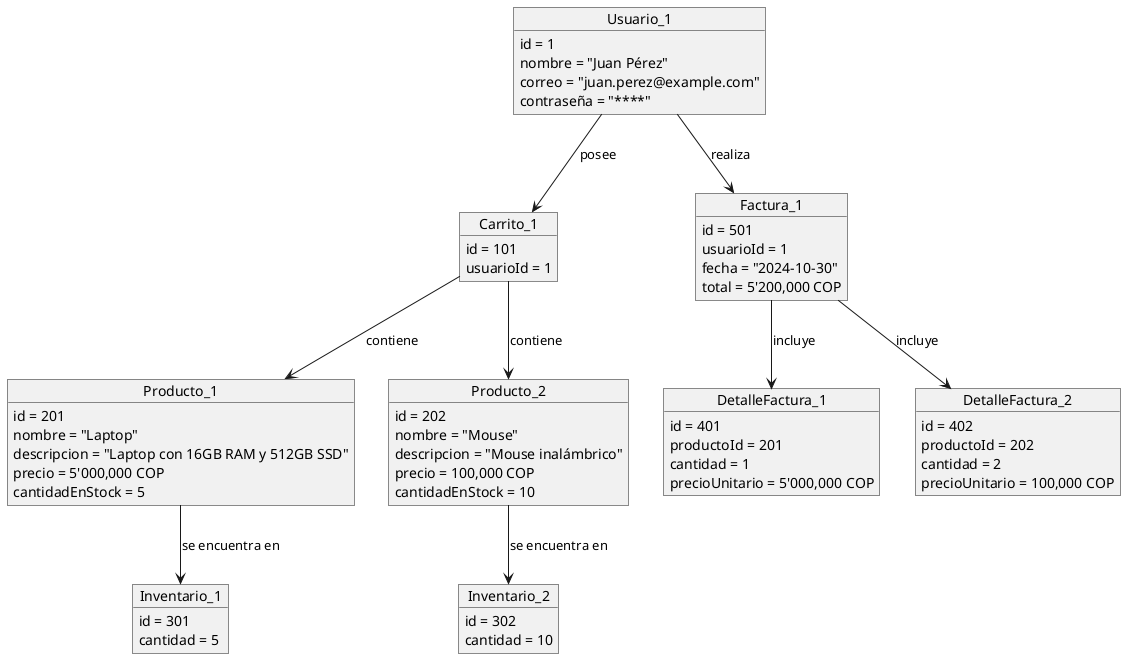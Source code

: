 @startuml

object Usuario_1 {
    id = 1
    nombre = "Juan Pérez"
    correo = "juan.perez@example.com"
    contraseña = "****"
}

object Carrito_1 {
    id = 101
    usuarioId = 1
}

object Producto_1 {
    id = 201
    nombre = "Laptop"
    descripcion = "Laptop con 16GB RAM y 512GB SSD"
    precio = 5'000,000 COP
    cantidadEnStock = 5
}

object Producto_2 {
    id = 202
    nombre = "Mouse"
    descripcion = "Mouse inalámbrico"
    precio = 100,000 COP
    cantidadEnStock = 10
}

object Inventario_1 {
    id = 301
    cantidad = 5
}

object Inventario_2 {
    id = 302
    cantidad = 10
}

object DetalleFactura_1 {
    id = 401
    productoId = 201
    cantidad = 1
    precioUnitario = 5'000,000 COP
}

object DetalleFactura_2 {
    id = 402
    productoId = 202
    cantidad = 2
    precioUnitario = 100,000 COP
}

object Factura_1 {
    id = 501
    usuarioId = 1
    fecha = "2024-10-30"
    total = 5'200,000 COP
}

Usuario_1 --> Carrito_1 : "posee"
Carrito_1 --> Producto_1 : "contiene"
Carrito_1 --> Producto_2 : "contiene"
Producto_1 --> Inventario_1 : "se encuentra en"
Producto_2 --> Inventario_2 : "se encuentra en"
Factura_1 --> DetalleFactura_1 : "incluye"
Factura_1 --> DetalleFactura_2 : "incluye"
Usuario_1 --> Factura_1 : "realiza"

@enduml




